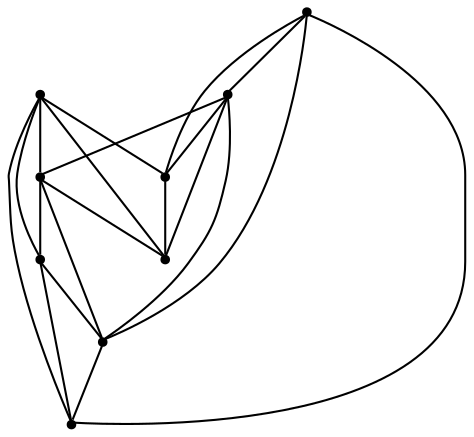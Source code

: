 graph {
  node [shape=point,comment="{\"directed\":false,\"doi\":\"10.1007/978-3-540-70904-6_15\",\"figure\":\"5\"}"]

  v0 [pos="742.785019985465,1628.474055396186"]
  v1 [pos="638.5760651344476,1590.594874487983"]
  v2 [pos="685.9442473655523,1505.3615676032173"]
  v3 [pos="657.5223110465117,1420.131376054552"]
  v4 [pos="638.5760651344476,1637.9448996649849"]
  v5 [pos="629.1013762718023,1334.8990864223904"]
  v6 [pos="572.2606195494186,1429.6001222398547"]
  v7 [pos="543.8386514353198,1524.303256140815"]
  v8 [pos="458.5759265988372,1458.0115742153591"]

  v0 -- v5 [id="-1",pos="742.785019985465,1628.474055396186 751.0730377906976,1616.6365093655058 779.4950218023256,1602.4323569403755 780.6785610465116,1572.8365368313262 781.8662972383721,1543.2407167222766 774.7607376453489,1489.9740642971465 749.8894985465116,1449.7240490383574 725.0223292151163,1410.6615490383574 649.2332757994186,1353.8407431708442 629.1013762718023,1334.8990864223904"]
  v6 -- v3 [id="-2",pos="572.2606195494186,1429.6001222398547 657.5223110465117,1420.131376054552 657.5223110465117,1420.131376054552 657.5223110465117,1420.131376054552"]
  v5 -- v3 [id="-3",pos="629.1013762718023,1334.8990864223904 657.5223110465117,1420.131376054552 657.5223110465117,1420.131376054552 657.5223110465117,1420.131376054552"]
  v1 -- v7 [id="-4",pos="638.5760651344476,1590.594874487983 543.8386514353198,1524.303256140815 543.8386514353198,1524.303256140815 543.8386514353198,1524.303256140815"]
  v1 -- v4 [id="-5",pos="638.5760651344476,1590.594874487983 638.5760651344476,1637.9448996649849 638.5760651344476,1637.9448996649849 638.5760651344476,1637.9448996649849"]
  v2 -- v7 [id="-6",pos="685.9442473655523,1505.3615676032173 543.8386514353198,1524.303256140815 543.8386514353198,1524.303256140815 543.8386514353198,1524.303256140815"]
  v2 -- v1 [id="-7",pos="685.9442473655523,1505.3615676032173 638.5760651344476,1590.594874487983 638.5760651344476,1590.594874487983 638.5760651344476,1590.594874487983"]
  v8 -- v6 [id="-8",pos="458.5759265988372,1458.0115742153591 466.8659792877907,1453.2782024807402 494.1002271075581,1429.5991049872505 505.944140625,1427.2323396470813 517.7837936046511,1424.8657014634875 520.1550690406976,1443.807453579373 530.8112463662791,1443.807453579373 542.6550962936046,1443.807453579373 563.9715843023256,1433.1532584296333 572.2606195494186,1429.6001222398547"]
  v8 -- v7 [id="-9",pos="458.5759265988372,1458.0115742153591 465.68244004360463,1462.7448823716907 484.6276526162791,1472.2157584296333 498.838644622093,1484.05327267117 513.0495730377907,1494.707340664334 534.3660610465116,1516.015730963813 543.8386514353198,1524.303256140815"]
  v8 -- v5 [id="-10",pos="458.5759265988372,1458.0115742153591 468.049582122093,1435.519896613227 475.155078125,1371.594852871365 503.5769985465116,1351.4699088202583 531.9947856104651,1330.1657146877712 607.7839026162791,1337.2657563951282 629.1013762718023,1334.8990864223904"]
  v8 -- v4 [id="-11",pos="458.5759265988372,1458.0115742153591 459.760546875,1482.869953579373 446.7330941133721,1539.690759446886 464.4947038517442,1566.9199413723418 482.2605105377907,1594.1449271308052 536.733203125,1611.8990368313262 565.1551235465116,1623.7407472398547 594.7606468023256,1635.578261481391 626.7332485465116,1635.578261481391 638.5760651344476,1637.9448996649849"]
  v7 -- v4 [id="-12",pos="543.8386514353198,1524.303256140815 543.8386355377907,1530.2198833889433 536.733203125,1546.7948701646594 540.2838208575581,1556.265746222602 545.022238372093,1566.9199413723418 553.3112736191861,1570.4698986477324 569.8893441133721,1583.4907319810657 586.4716115552326,1597.6948844061958 624.3661700581396,1626.1073854234485 638.5760651344476,1637.9448996649849"]
  v6 -- v5 [id="-13",pos="572.2606195494186,1429.6001222398547 573.4441587936046,1422.4990632798938 572.2606195494186,1401.1906729804145 581.7331940406976,1384.6156862046985 591.205832122093,1369.2282146877712 619.6277525436046,1345.5531862046985 629.1013762718023,1334.8990864223904"]
  v6 -- v7 [id="-14",pos="572.2606195494186,1429.6001222398547 543.8386514353198,1524.303256140815 543.8386514353198,1524.303256140815 543.8386514353198,1524.303256140815"]
  v4 -- v0 [id="-15",pos="638.5760651344476,1637.9448996649849 648.0497365552326,1640.3115378485786 683.5771529796511,1649.7824139065215 696.6004087936046,1652.1490520901152 709.6278615552326,1654.515690273709 709.6278615552326,1654.515690273709 716.7332939680232,1650.9657329983183 725.0223292151163,1647.4157757229277 739.2333212209302,1633.2074271308052 742.785019985465,1628.474055396186"]
  v3 -- v0 [id="-16",pos="657.5223110465117,1420.131376054552 665.8113462936046,1424.8657014634875 694.2333303052326,1435.519896613227 707.2607194767442,1450.9073681301543 719.1004360465116,1466.2990358140735 727.3894077034884,1481.6865073310005 733.3114280523256,1511.2824545966255 739.2333212209302,1540.8740785386829 740.4168604651163,1603.6156760321724 742.785019985465,1628.474055396186"]
  v2 -- v3 [id="-17",pos="685.9442473655523,1505.3615676032173 683.5771529796511,1497.0741060045032 685.9442314680232,1474.582396613227 682.3894167877907,1465.1115205552844 680.0223382994186,1455.644840664334 668.1784247819768,1455.644840664334 663.4442678052326,1448.5407299465605 659.8893895348837,1441.436619228787 658.7058502906976,1424.8657014634875 657.5223110465117,1420.131376054552"]
  v1 -- v0 [id="-18",pos="638.5760651344476,1590.594874487983 651.6003542877907,1592.9616080390083 690.6784520348837,1595.328246222602 701.3387627180232,1598.8782034979927 713.1784792877907,1603.6156760321724 700.1552234738372,1609.5323986477324 707.2607194767442,1614.269871181912 714.3662154796511,1619.003274705675 736.8662427325581,1626.1073854234485 742.785019985465,1628.474055396186"]
  v0 -- v2 [id="-19",pos="742.785019985465,1628.474055396186 736.8662427325581,1619.003274705675 723.8387899709302,1603.6156760321724 714.3662154796511,1583.4907319810657 704.8894440406976,1562.1823416815864 690.6784520348837,1518.3823691474067 685.9442473655523,1505.3615676032173"]
  v6 -- v2 [id="-20",pos="572.2606195494186,1429.6001222398547 685.9442473655523,1505.3615676032173 685.9442473655523,1505.3615676032173 685.9442473655523,1505.3615676032173"]
}